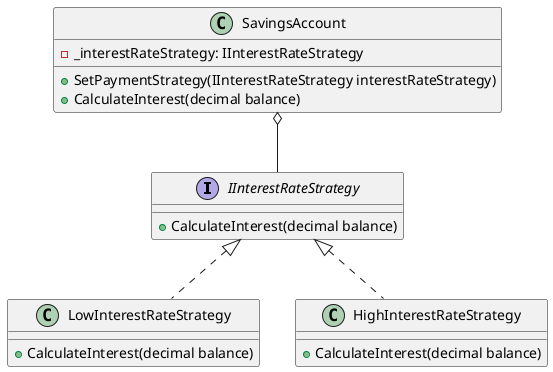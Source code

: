 @startuml
interface IInterestRateStrategy {
    +CalculateInterest(decimal balance)
}

class LowInterestRateStrategy {
    +CalculateInterest(decimal balance)
}

class HighInterestRateStrategy {
    +CalculateInterest(decimal balance)
}

class SavingsAccount {
    -_interestRateStrategy: IInterestRateStrategy
    +SetPaymentStrategy(IInterestRateStrategy interestRateStrategy)
    +CalculateInterest(decimal balance)
}

SavingsAccount o-- IInterestRateStrategy
IInterestRateStrategy <|.. LowInterestRateStrategy
IInterestRateStrategy <|.. HighInterestRateStrategy

@enduml